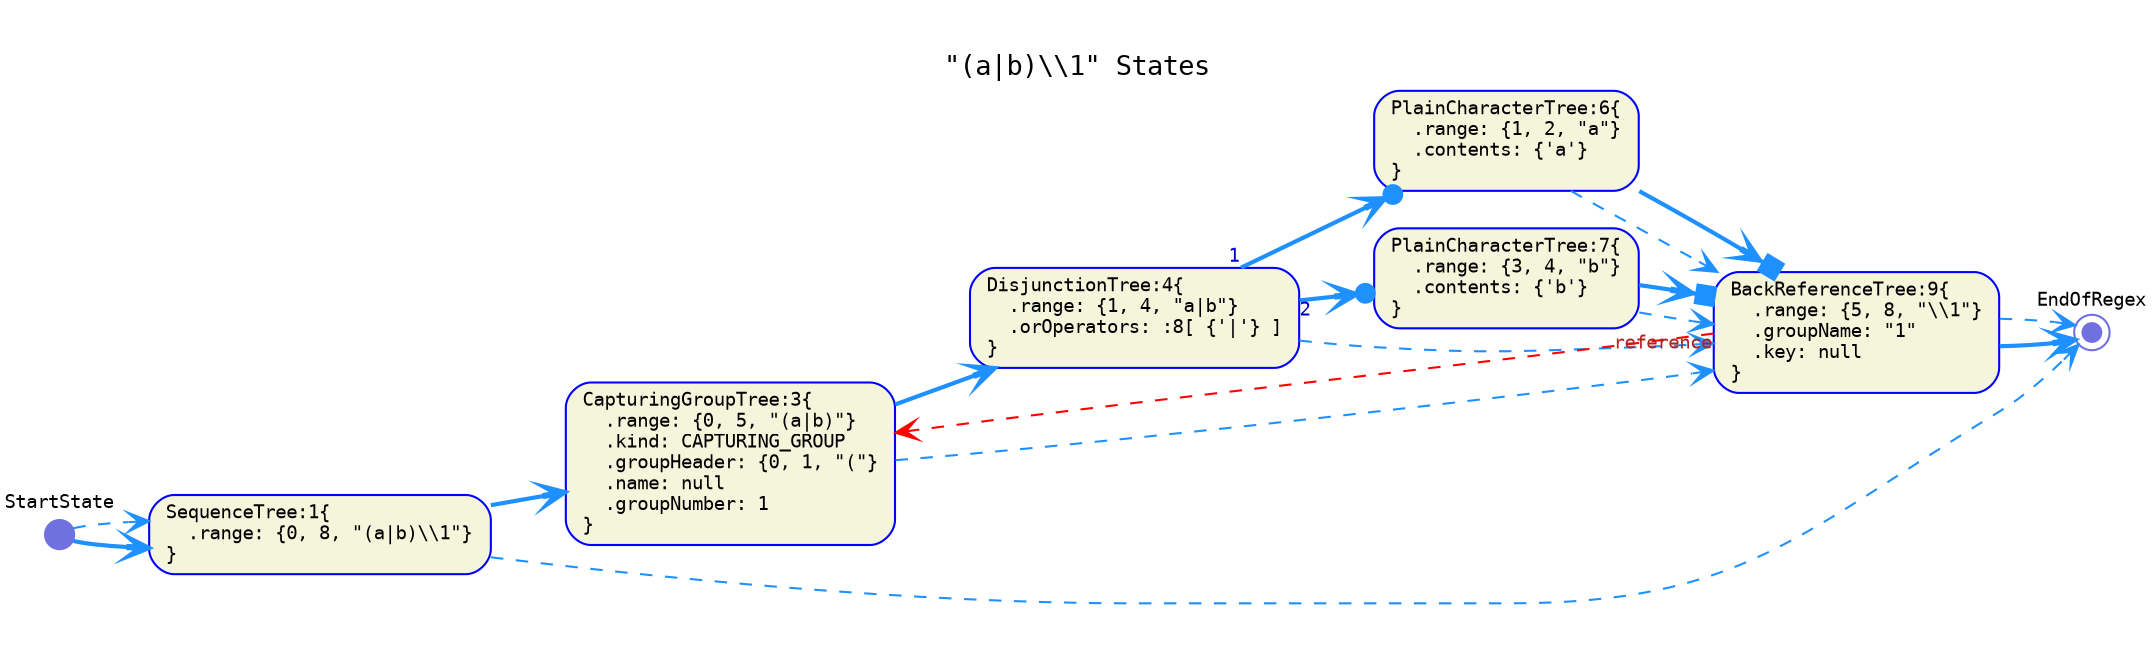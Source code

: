 digraph G {
  rankdir=LR;
  graph [fontname="Monospace", fontsize="13", pad="0.3"]
  labelloc="t";
  label="\"(a|b)\\\\1\" States";

  // tree-and-state nodes
  node [fontname="Monospace", fontsize= "9", shape="box", style="rounded,filled", color="Blue", fillcolor="Beige", fixedsize="false", width="0.75"]
  1[ label="SequenceTree:1\{\l  .range: \{0, 8, \"(a|b)\\\\1\"\}\l\}\l" ]
  3[ label="CapturingGroupTree:3\{\l  .range: \{0, 5, \"(a|b)\"\}\l  .kind: CAPTURING_GROUP\l  .groupHeader: \{0, 1, \"(\"\}\l  .name: null\l  .groupNumber: 1\l\}\l" ]
  4[ label="DisjunctionTree:4\{\l  .range: \{1, 4, \"a|b\"\}\l  .orOperators: :8[ \{'|'\} ]\l\}\l" ]
  6[ label="PlainCharacterTree:6\{\l  .range: \{1, 2, \"a\"\}\l  .contents: \{'a'\}\l\}\l" ]
  7[ label="PlainCharacterTree:7\{\l  .range: \{3, 4, \"b\"\}\l  .contents: \{'b'\}\l\}\l" ]
  9[ label="BackReferenceTree:9\{\l  .range: \{5, 8, \"\\\\1\"\}\l  .groupName: \"1\"\l  .key: null\l\}\l" ]

  // start nodes
  node [fontname="Monospace", fontsize= "9", shape="circle", style="rounded,filled", color="#7070E0", fillcolor="#7070E0", fixedsize="true", width="0.20"]
  StartState[ label="StartState\l\l\l\l" ]

  // end nodes
  node [fontname="Monospace", fontsize= "9", shape="doublecircle", style="rounded,filled", color="#7070E0", fillcolor="#7070E0", fixedsize="true", width="0.12"]
  EndOfRegex[ label="EndOfRegex\l\l\l\l" ]

  // epsilon-successor edges
  edge [fontname="Monospace", fontsize="9", style="bold", color="DodgerBlue", fontcolor="MediumBlue", arrowhead="vee", arrowtail="none", dir="both"]
  StartState -> 1 [ label="",  taillabel="" ]
  1 -> 3 [ label="",  taillabel="" ]
  3 -> 4 [ label="",  taillabel="" ]
  9 -> EndOfRegex [ label="",  taillabel="" ]

  // continuation edges
  edge [fontname="Monospace", fontsize="9", style="dashed", color="DodgerBlue", fontcolor="MediumBlue", arrowhead="vee", arrowtail="none", dir="both"]
  StartState -> 1 [ label="",  taillabel="" ]
  1 -> EndOfRegex [ label="",  taillabel="" ]
  3 -> 9 [ label="",  taillabel="" ]
  4 -> 9 [ label="",  taillabel="" ]
  9 -> EndOfRegex [ label="",  taillabel="" ]
  6 -> 9 [ label="",  taillabel="" ]
  7 -> 9 [ label="",  taillabel="" ]

  // character-successor edges
  edge [fontname="Monospace", fontsize="9", style="bold", color="DodgerBlue", fontcolor="MediumBlue", arrowhead="dotvee", arrowtail="none", dir="both"]
  4 -> 6 [ label="",  taillabel="1" ]
  4 -> 7 [ label="",  taillabel="2" ]

  // reference edges
  edge [fontname="Monospace", fontsize="9", style="dashed", color="Red", fontcolor="Firebrick", arrowhead="vee", arrowtail="none", dir="both"]
  9 -> 3 [ label="",  taillabel="reference" ]

  // backreference-successor edges
  edge [fontname="Monospace", fontsize="9", style="bold", color="DodgerBlue", fontcolor="MediumBlue", arrowhead="boxvee", arrowtail="none", dir="both"]
  6 -> 9 [ label="",  taillabel="" ]
  7 -> 9 [ label="",  taillabel="" ]
}
